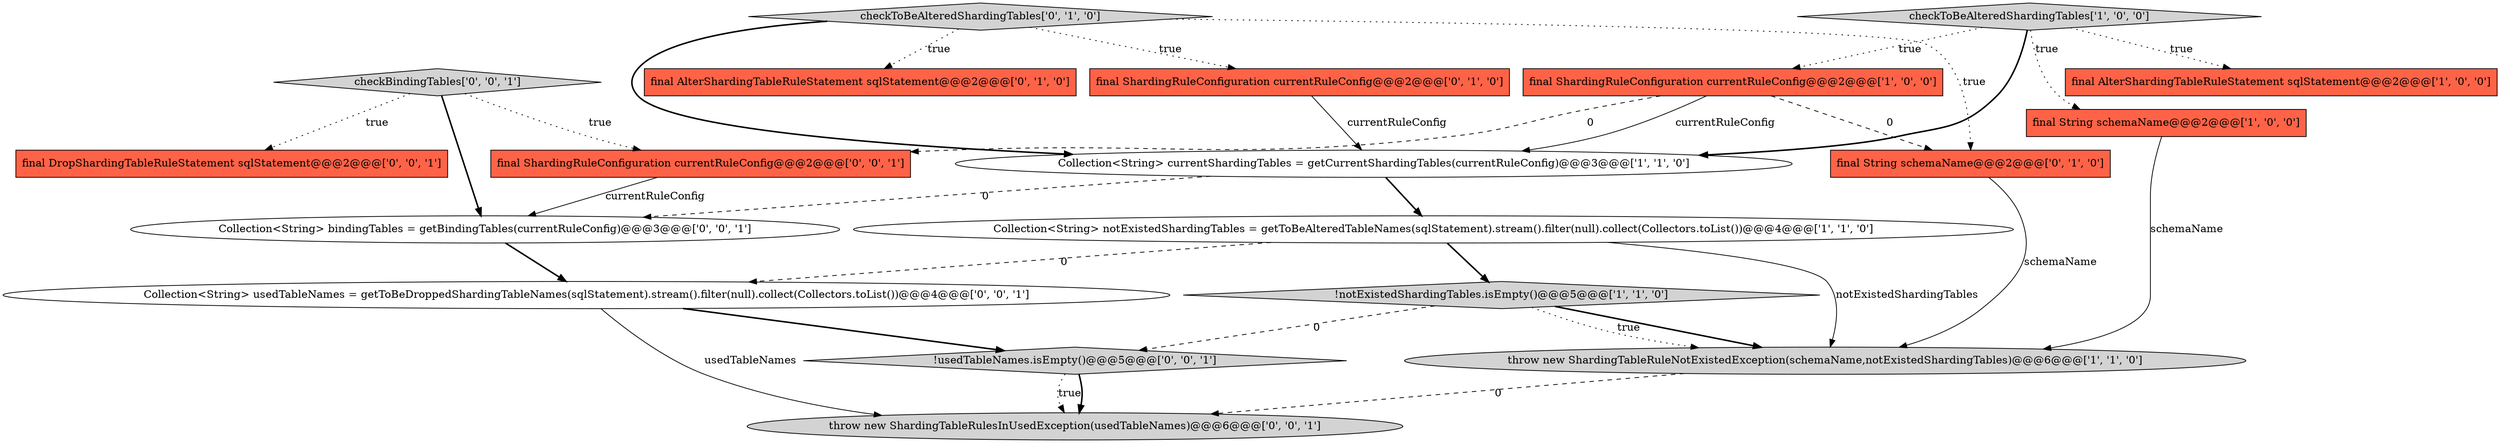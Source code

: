digraph {
8 [style = filled, label = "final AlterShardingTableRuleStatement sqlStatement@@@2@@@['0', '1', '0']", fillcolor = tomato, shape = box image = "AAA0AAABBB2BBB"];
16 [style = filled, label = "throw new ShardingTableRulesInUsedException(usedTableNames)@@@6@@@['0', '0', '1']", fillcolor = lightgray, shape = ellipse image = "AAA0AAABBB3BBB"];
14 [style = filled, label = "final ShardingRuleConfiguration currentRuleConfig@@@2@@@['0', '0', '1']", fillcolor = tomato, shape = box image = "AAA0AAABBB3BBB"];
2 [style = filled, label = "!notExistedShardingTables.isEmpty()@@@5@@@['1', '1', '0']", fillcolor = lightgray, shape = diamond image = "AAA0AAABBB1BBB"];
6 [style = filled, label = "Collection<String> notExistedShardingTables = getToBeAlteredTableNames(sqlStatement).stream().filter(null).collect(Collectors.toList())@@@4@@@['1', '1', '0']", fillcolor = white, shape = ellipse image = "AAA0AAABBB1BBB"];
18 [style = filled, label = "Collection<String> bindingTables = getBindingTables(currentRuleConfig)@@@3@@@['0', '0', '1']", fillcolor = white, shape = ellipse image = "AAA0AAABBB3BBB"];
11 [style = filled, label = "final String schemaName@@@2@@@['0', '1', '0']", fillcolor = tomato, shape = box image = "AAA1AAABBB2BBB"];
13 [style = filled, label = "!usedTableNames.isEmpty()@@@5@@@['0', '0', '1']", fillcolor = lightgray, shape = diamond image = "AAA0AAABBB3BBB"];
1 [style = filled, label = "throw new ShardingTableRuleNotExistedException(schemaName,notExistedShardingTables)@@@6@@@['1', '1', '0']", fillcolor = lightgray, shape = ellipse image = "AAA0AAABBB1BBB"];
9 [style = filled, label = "final ShardingRuleConfiguration currentRuleConfig@@@2@@@['0', '1', '0']", fillcolor = tomato, shape = box image = "AAA0AAABBB2BBB"];
3 [style = filled, label = "final AlterShardingTableRuleStatement sqlStatement@@@2@@@['1', '0', '0']", fillcolor = tomato, shape = box image = "AAA0AAABBB1BBB"];
4 [style = filled, label = "final ShardingRuleConfiguration currentRuleConfig@@@2@@@['1', '0', '0']", fillcolor = tomato, shape = box image = "AAA1AAABBB1BBB"];
5 [style = filled, label = "Collection<String> currentShardingTables = getCurrentShardingTables(currentRuleConfig)@@@3@@@['1', '1', '0']", fillcolor = white, shape = ellipse image = "AAA0AAABBB1BBB"];
15 [style = filled, label = "Collection<String> usedTableNames = getToBeDroppedShardingTableNames(sqlStatement).stream().filter(null).collect(Collectors.toList())@@@4@@@['0', '0', '1']", fillcolor = white, shape = ellipse image = "AAA0AAABBB3BBB"];
0 [style = filled, label = "final String schemaName@@@2@@@['1', '0', '0']", fillcolor = tomato, shape = box image = "AAA0AAABBB1BBB"];
17 [style = filled, label = "checkBindingTables['0', '0', '1']", fillcolor = lightgray, shape = diamond image = "AAA0AAABBB3BBB"];
12 [style = filled, label = "final DropShardingTableRuleStatement sqlStatement@@@2@@@['0', '0', '1']", fillcolor = tomato, shape = box image = "AAA0AAABBB3BBB"];
7 [style = filled, label = "checkToBeAlteredShardingTables['1', '0', '0']", fillcolor = lightgray, shape = diamond image = "AAA0AAABBB1BBB"];
10 [style = filled, label = "checkToBeAlteredShardingTables['0', '1', '0']", fillcolor = lightgray, shape = diamond image = "AAA0AAABBB2BBB"];
10->8 [style = dotted, label="true"];
13->16 [style = dotted, label="true"];
4->5 [style = solid, label="currentRuleConfig"];
15->13 [style = bold, label=""];
2->1 [style = bold, label=""];
18->15 [style = bold, label=""];
6->1 [style = solid, label="notExistedShardingTables"];
17->14 [style = dotted, label="true"];
7->0 [style = dotted, label="true"];
10->9 [style = dotted, label="true"];
5->18 [style = dashed, label="0"];
11->1 [style = solid, label="schemaName"];
13->16 [style = bold, label=""];
0->1 [style = solid, label="schemaName"];
6->2 [style = bold, label=""];
15->16 [style = solid, label="usedTableNames"];
14->18 [style = solid, label="currentRuleConfig"];
7->5 [style = bold, label=""];
10->5 [style = bold, label=""];
5->6 [style = bold, label=""];
17->12 [style = dotted, label="true"];
10->11 [style = dotted, label="true"];
7->3 [style = dotted, label="true"];
2->1 [style = dotted, label="true"];
6->15 [style = dashed, label="0"];
2->13 [style = dashed, label="0"];
1->16 [style = dashed, label="0"];
9->5 [style = solid, label="currentRuleConfig"];
7->4 [style = dotted, label="true"];
4->14 [style = dashed, label="0"];
4->11 [style = dashed, label="0"];
17->18 [style = bold, label=""];
}
